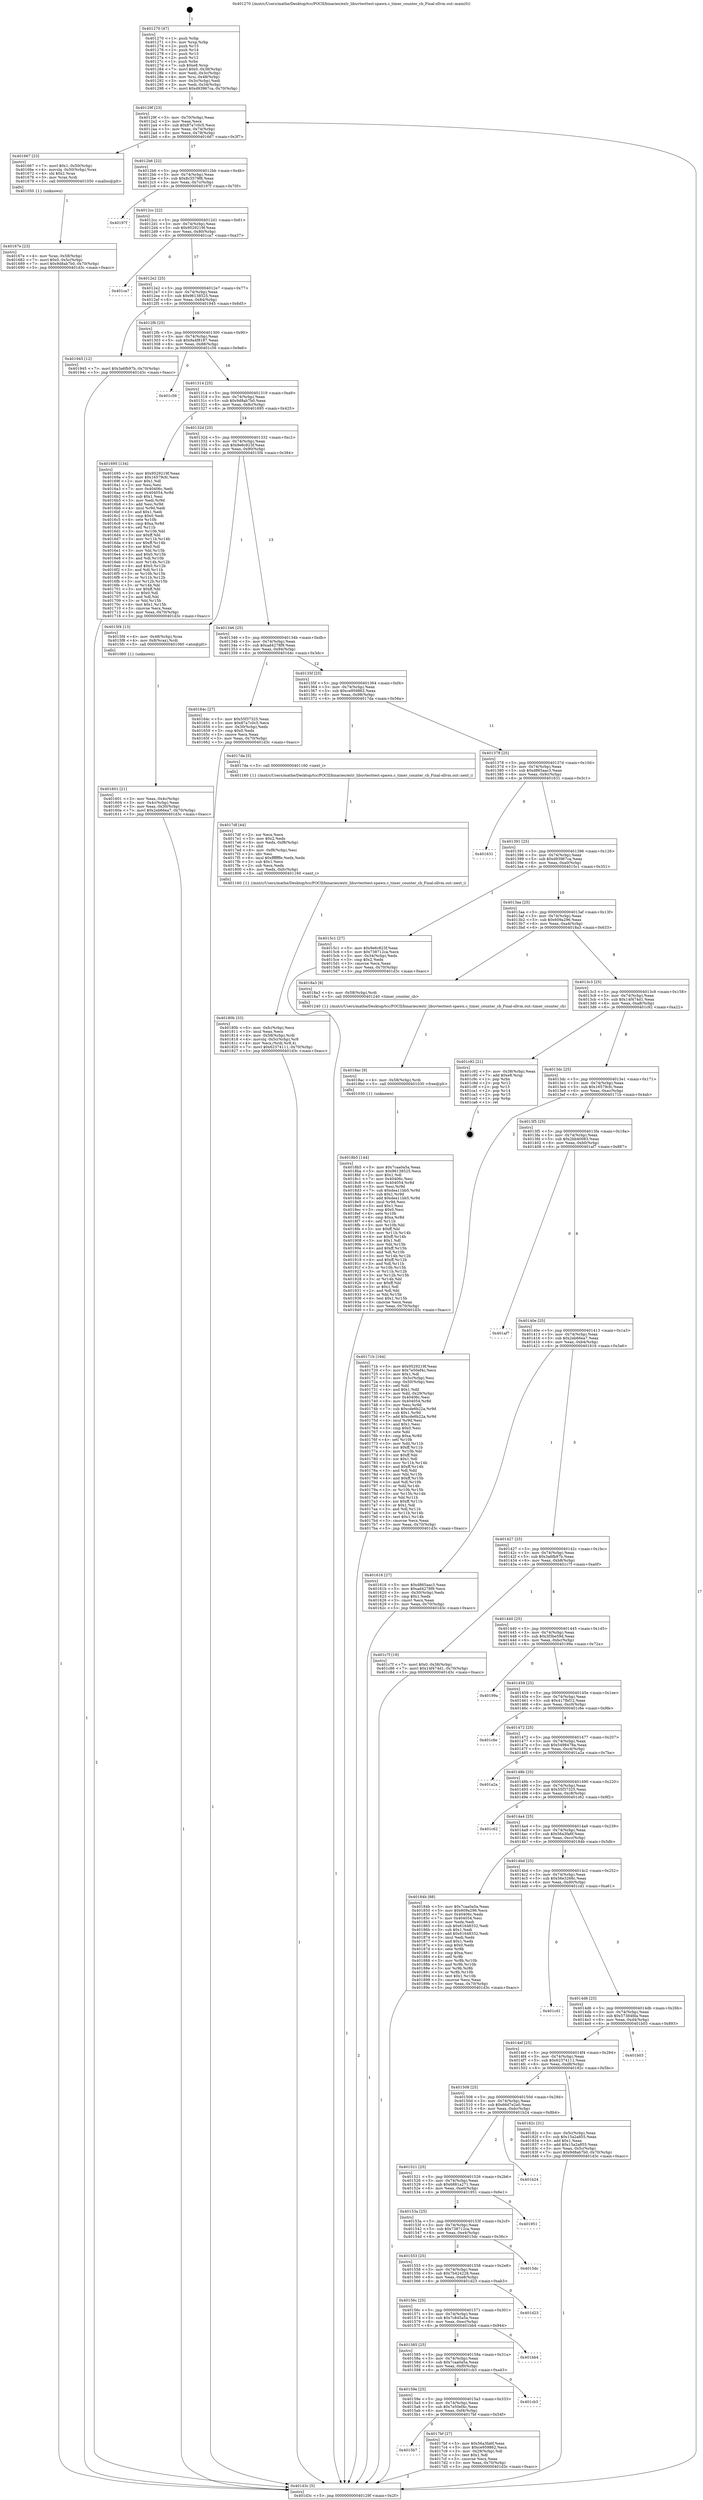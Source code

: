 digraph "0x401270" {
  label = "0x401270 (/mnt/c/Users/mathe/Desktop/tcc/POCII/binaries/extr_libuvtesttest-spawn.c_timer_counter_cb_Final-ollvm.out::main(0))"
  labelloc = "t"
  node[shape=record]

  Entry [label="",width=0.3,height=0.3,shape=circle,fillcolor=black,style=filled]
  "0x40129f" [label="{
     0x40129f [23]\l
     | [instrs]\l
     &nbsp;&nbsp;0x40129f \<+3\>: mov -0x70(%rbp),%eax\l
     &nbsp;&nbsp;0x4012a2 \<+2\>: mov %eax,%ecx\l
     &nbsp;&nbsp;0x4012a4 \<+6\>: sub $0x87a7c0c5,%ecx\l
     &nbsp;&nbsp;0x4012aa \<+3\>: mov %eax,-0x74(%rbp)\l
     &nbsp;&nbsp;0x4012ad \<+3\>: mov %ecx,-0x78(%rbp)\l
     &nbsp;&nbsp;0x4012b0 \<+6\>: je 0000000000401667 \<main+0x3f7\>\l
  }"]
  "0x401667" [label="{
     0x401667 [23]\l
     | [instrs]\l
     &nbsp;&nbsp;0x401667 \<+7\>: movl $0x1,-0x50(%rbp)\l
     &nbsp;&nbsp;0x40166e \<+4\>: movslq -0x50(%rbp),%rax\l
     &nbsp;&nbsp;0x401672 \<+4\>: shl $0x2,%rax\l
     &nbsp;&nbsp;0x401676 \<+3\>: mov %rax,%rdi\l
     &nbsp;&nbsp;0x401679 \<+5\>: call 0000000000401050 \<malloc@plt\>\l
     | [calls]\l
     &nbsp;&nbsp;0x401050 \{1\} (unknown)\l
  }"]
  "0x4012b6" [label="{
     0x4012b6 [22]\l
     | [instrs]\l
     &nbsp;&nbsp;0x4012b6 \<+5\>: jmp 00000000004012bb \<main+0x4b\>\l
     &nbsp;&nbsp;0x4012bb \<+3\>: mov -0x74(%rbp),%eax\l
     &nbsp;&nbsp;0x4012be \<+5\>: sub $0x8c3579f8,%eax\l
     &nbsp;&nbsp;0x4012c3 \<+3\>: mov %eax,-0x7c(%rbp)\l
     &nbsp;&nbsp;0x4012c6 \<+6\>: je 000000000040197f \<main+0x70f\>\l
  }"]
  Exit [label="",width=0.3,height=0.3,shape=circle,fillcolor=black,style=filled,peripheries=2]
  "0x40197f" [label="{
     0x40197f\l
  }", style=dashed]
  "0x4012cc" [label="{
     0x4012cc [22]\l
     | [instrs]\l
     &nbsp;&nbsp;0x4012cc \<+5\>: jmp 00000000004012d1 \<main+0x61\>\l
     &nbsp;&nbsp;0x4012d1 \<+3\>: mov -0x74(%rbp),%eax\l
     &nbsp;&nbsp;0x4012d4 \<+5\>: sub $0x9529219f,%eax\l
     &nbsp;&nbsp;0x4012d9 \<+3\>: mov %eax,-0x80(%rbp)\l
     &nbsp;&nbsp;0x4012dc \<+6\>: je 0000000000401ca7 \<main+0xa37\>\l
  }"]
  "0x4018b5" [label="{
     0x4018b5 [144]\l
     | [instrs]\l
     &nbsp;&nbsp;0x4018b5 \<+5\>: mov $0x7caa0a5a,%eax\l
     &nbsp;&nbsp;0x4018ba \<+5\>: mov $0x96138525,%ecx\l
     &nbsp;&nbsp;0x4018bf \<+2\>: mov $0x1,%dl\l
     &nbsp;&nbsp;0x4018c1 \<+7\>: mov 0x40406c,%esi\l
     &nbsp;&nbsp;0x4018c8 \<+8\>: mov 0x404054,%r8d\l
     &nbsp;&nbsp;0x4018d0 \<+3\>: mov %esi,%r9d\l
     &nbsp;&nbsp;0x4018d3 \<+7\>: sub $0xdea11bb5,%r9d\l
     &nbsp;&nbsp;0x4018da \<+4\>: sub $0x1,%r9d\l
     &nbsp;&nbsp;0x4018de \<+7\>: add $0xdea11bb5,%r9d\l
     &nbsp;&nbsp;0x4018e5 \<+4\>: imul %r9d,%esi\l
     &nbsp;&nbsp;0x4018e9 \<+3\>: and $0x1,%esi\l
     &nbsp;&nbsp;0x4018ec \<+3\>: cmp $0x0,%esi\l
     &nbsp;&nbsp;0x4018ef \<+4\>: sete %r10b\l
     &nbsp;&nbsp;0x4018f3 \<+4\>: cmp $0xa,%r8d\l
     &nbsp;&nbsp;0x4018f7 \<+4\>: setl %r11b\l
     &nbsp;&nbsp;0x4018fb \<+3\>: mov %r10b,%bl\l
     &nbsp;&nbsp;0x4018fe \<+3\>: xor $0xff,%bl\l
     &nbsp;&nbsp;0x401901 \<+3\>: mov %r11b,%r14b\l
     &nbsp;&nbsp;0x401904 \<+4\>: xor $0xff,%r14b\l
     &nbsp;&nbsp;0x401908 \<+3\>: xor $0x1,%dl\l
     &nbsp;&nbsp;0x40190b \<+3\>: mov %bl,%r15b\l
     &nbsp;&nbsp;0x40190e \<+4\>: and $0xff,%r15b\l
     &nbsp;&nbsp;0x401912 \<+3\>: and %dl,%r10b\l
     &nbsp;&nbsp;0x401915 \<+3\>: mov %r14b,%r12b\l
     &nbsp;&nbsp;0x401918 \<+4\>: and $0xff,%r12b\l
     &nbsp;&nbsp;0x40191c \<+3\>: and %dl,%r11b\l
     &nbsp;&nbsp;0x40191f \<+3\>: or %r10b,%r15b\l
     &nbsp;&nbsp;0x401922 \<+3\>: or %r11b,%r12b\l
     &nbsp;&nbsp;0x401925 \<+3\>: xor %r12b,%r15b\l
     &nbsp;&nbsp;0x401928 \<+3\>: or %r14b,%bl\l
     &nbsp;&nbsp;0x40192b \<+3\>: xor $0xff,%bl\l
     &nbsp;&nbsp;0x40192e \<+3\>: or $0x1,%dl\l
     &nbsp;&nbsp;0x401931 \<+2\>: and %dl,%bl\l
     &nbsp;&nbsp;0x401933 \<+3\>: or %bl,%r15b\l
     &nbsp;&nbsp;0x401936 \<+4\>: test $0x1,%r15b\l
     &nbsp;&nbsp;0x40193a \<+3\>: cmovne %ecx,%eax\l
     &nbsp;&nbsp;0x40193d \<+3\>: mov %eax,-0x70(%rbp)\l
     &nbsp;&nbsp;0x401940 \<+5\>: jmp 0000000000401d3c \<main+0xacc\>\l
  }"]
  "0x401ca7" [label="{
     0x401ca7\l
  }", style=dashed]
  "0x4012e2" [label="{
     0x4012e2 [25]\l
     | [instrs]\l
     &nbsp;&nbsp;0x4012e2 \<+5\>: jmp 00000000004012e7 \<main+0x77\>\l
     &nbsp;&nbsp;0x4012e7 \<+3\>: mov -0x74(%rbp),%eax\l
     &nbsp;&nbsp;0x4012ea \<+5\>: sub $0x96138525,%eax\l
     &nbsp;&nbsp;0x4012ef \<+6\>: mov %eax,-0x84(%rbp)\l
     &nbsp;&nbsp;0x4012f5 \<+6\>: je 0000000000401945 \<main+0x6d5\>\l
  }"]
  "0x4018ac" [label="{
     0x4018ac [9]\l
     | [instrs]\l
     &nbsp;&nbsp;0x4018ac \<+4\>: mov -0x58(%rbp),%rdi\l
     &nbsp;&nbsp;0x4018b0 \<+5\>: call 0000000000401030 \<free@plt\>\l
     | [calls]\l
     &nbsp;&nbsp;0x401030 \{1\} (unknown)\l
  }"]
  "0x401945" [label="{
     0x401945 [12]\l
     | [instrs]\l
     &nbsp;&nbsp;0x401945 \<+7\>: movl $0x3a6fb97b,-0x70(%rbp)\l
     &nbsp;&nbsp;0x40194c \<+5\>: jmp 0000000000401d3c \<main+0xacc\>\l
  }"]
  "0x4012fb" [label="{
     0x4012fb [25]\l
     | [instrs]\l
     &nbsp;&nbsp;0x4012fb \<+5\>: jmp 0000000000401300 \<main+0x90\>\l
     &nbsp;&nbsp;0x401300 \<+3\>: mov -0x74(%rbp),%eax\l
     &nbsp;&nbsp;0x401303 \<+5\>: sub $0x9a4f8187,%eax\l
     &nbsp;&nbsp;0x401308 \<+6\>: mov %eax,-0x88(%rbp)\l
     &nbsp;&nbsp;0x40130e \<+6\>: je 0000000000401c56 \<main+0x9e6\>\l
  }"]
  "0x40180b" [label="{
     0x40180b [33]\l
     | [instrs]\l
     &nbsp;&nbsp;0x40180b \<+6\>: mov -0xfc(%rbp),%ecx\l
     &nbsp;&nbsp;0x401811 \<+3\>: imul %eax,%ecx\l
     &nbsp;&nbsp;0x401814 \<+4\>: mov -0x58(%rbp),%rdi\l
     &nbsp;&nbsp;0x401818 \<+4\>: movslq -0x5c(%rbp),%r8\l
     &nbsp;&nbsp;0x40181c \<+4\>: mov %ecx,(%rdi,%r8,4)\l
     &nbsp;&nbsp;0x401820 \<+7\>: movl $0x62374111,-0x70(%rbp)\l
     &nbsp;&nbsp;0x401827 \<+5\>: jmp 0000000000401d3c \<main+0xacc\>\l
  }"]
  "0x401c56" [label="{
     0x401c56\l
  }", style=dashed]
  "0x401314" [label="{
     0x401314 [25]\l
     | [instrs]\l
     &nbsp;&nbsp;0x401314 \<+5\>: jmp 0000000000401319 \<main+0xa9\>\l
     &nbsp;&nbsp;0x401319 \<+3\>: mov -0x74(%rbp),%eax\l
     &nbsp;&nbsp;0x40131c \<+5\>: sub $0x9d8ab7b0,%eax\l
     &nbsp;&nbsp;0x401321 \<+6\>: mov %eax,-0x8c(%rbp)\l
     &nbsp;&nbsp;0x401327 \<+6\>: je 0000000000401695 \<main+0x425\>\l
  }"]
  "0x4017df" [label="{
     0x4017df [44]\l
     | [instrs]\l
     &nbsp;&nbsp;0x4017df \<+2\>: xor %ecx,%ecx\l
     &nbsp;&nbsp;0x4017e1 \<+5\>: mov $0x2,%edx\l
     &nbsp;&nbsp;0x4017e6 \<+6\>: mov %edx,-0xf8(%rbp)\l
     &nbsp;&nbsp;0x4017ec \<+1\>: cltd\l
     &nbsp;&nbsp;0x4017ed \<+6\>: mov -0xf8(%rbp),%esi\l
     &nbsp;&nbsp;0x4017f3 \<+2\>: idiv %esi\l
     &nbsp;&nbsp;0x4017f5 \<+6\>: imul $0xfffffffe,%edx,%edx\l
     &nbsp;&nbsp;0x4017fb \<+3\>: sub $0x1,%ecx\l
     &nbsp;&nbsp;0x4017fe \<+2\>: sub %ecx,%edx\l
     &nbsp;&nbsp;0x401800 \<+6\>: mov %edx,-0xfc(%rbp)\l
     &nbsp;&nbsp;0x401806 \<+5\>: call 0000000000401160 \<next_i\>\l
     | [calls]\l
     &nbsp;&nbsp;0x401160 \{1\} (/mnt/c/Users/mathe/Desktop/tcc/POCII/binaries/extr_libuvtesttest-spawn.c_timer_counter_cb_Final-ollvm.out::next_i)\l
  }"]
  "0x401695" [label="{
     0x401695 [134]\l
     | [instrs]\l
     &nbsp;&nbsp;0x401695 \<+5\>: mov $0x9529219f,%eax\l
     &nbsp;&nbsp;0x40169a \<+5\>: mov $0x16579cfc,%ecx\l
     &nbsp;&nbsp;0x40169f \<+2\>: mov $0x1,%dl\l
     &nbsp;&nbsp;0x4016a1 \<+2\>: xor %esi,%esi\l
     &nbsp;&nbsp;0x4016a3 \<+7\>: mov 0x40406c,%edi\l
     &nbsp;&nbsp;0x4016aa \<+8\>: mov 0x404054,%r8d\l
     &nbsp;&nbsp;0x4016b2 \<+3\>: sub $0x1,%esi\l
     &nbsp;&nbsp;0x4016b5 \<+3\>: mov %edi,%r9d\l
     &nbsp;&nbsp;0x4016b8 \<+3\>: add %esi,%r9d\l
     &nbsp;&nbsp;0x4016bb \<+4\>: imul %r9d,%edi\l
     &nbsp;&nbsp;0x4016bf \<+3\>: and $0x1,%edi\l
     &nbsp;&nbsp;0x4016c2 \<+3\>: cmp $0x0,%edi\l
     &nbsp;&nbsp;0x4016c5 \<+4\>: sete %r10b\l
     &nbsp;&nbsp;0x4016c9 \<+4\>: cmp $0xa,%r8d\l
     &nbsp;&nbsp;0x4016cd \<+4\>: setl %r11b\l
     &nbsp;&nbsp;0x4016d1 \<+3\>: mov %r10b,%bl\l
     &nbsp;&nbsp;0x4016d4 \<+3\>: xor $0xff,%bl\l
     &nbsp;&nbsp;0x4016d7 \<+3\>: mov %r11b,%r14b\l
     &nbsp;&nbsp;0x4016da \<+4\>: xor $0xff,%r14b\l
     &nbsp;&nbsp;0x4016de \<+3\>: xor $0x0,%dl\l
     &nbsp;&nbsp;0x4016e1 \<+3\>: mov %bl,%r15b\l
     &nbsp;&nbsp;0x4016e4 \<+4\>: and $0x0,%r15b\l
     &nbsp;&nbsp;0x4016e8 \<+3\>: and %dl,%r10b\l
     &nbsp;&nbsp;0x4016eb \<+3\>: mov %r14b,%r12b\l
     &nbsp;&nbsp;0x4016ee \<+4\>: and $0x0,%r12b\l
     &nbsp;&nbsp;0x4016f2 \<+3\>: and %dl,%r11b\l
     &nbsp;&nbsp;0x4016f5 \<+3\>: or %r10b,%r15b\l
     &nbsp;&nbsp;0x4016f8 \<+3\>: or %r11b,%r12b\l
     &nbsp;&nbsp;0x4016fb \<+3\>: xor %r12b,%r15b\l
     &nbsp;&nbsp;0x4016fe \<+3\>: or %r14b,%bl\l
     &nbsp;&nbsp;0x401701 \<+3\>: xor $0xff,%bl\l
     &nbsp;&nbsp;0x401704 \<+3\>: or $0x0,%dl\l
     &nbsp;&nbsp;0x401707 \<+2\>: and %dl,%bl\l
     &nbsp;&nbsp;0x401709 \<+3\>: or %bl,%r15b\l
     &nbsp;&nbsp;0x40170c \<+4\>: test $0x1,%r15b\l
     &nbsp;&nbsp;0x401710 \<+3\>: cmovne %ecx,%eax\l
     &nbsp;&nbsp;0x401713 \<+3\>: mov %eax,-0x70(%rbp)\l
     &nbsp;&nbsp;0x401716 \<+5\>: jmp 0000000000401d3c \<main+0xacc\>\l
  }"]
  "0x40132d" [label="{
     0x40132d [25]\l
     | [instrs]\l
     &nbsp;&nbsp;0x40132d \<+5\>: jmp 0000000000401332 \<main+0xc2\>\l
     &nbsp;&nbsp;0x401332 \<+3\>: mov -0x74(%rbp),%eax\l
     &nbsp;&nbsp;0x401335 \<+5\>: sub $0x9e6c823f,%eax\l
     &nbsp;&nbsp;0x40133a \<+6\>: mov %eax,-0x90(%rbp)\l
     &nbsp;&nbsp;0x401340 \<+6\>: je 00000000004015f4 \<main+0x384\>\l
  }"]
  "0x4015b7" [label="{
     0x4015b7\l
  }", style=dashed]
  "0x4015f4" [label="{
     0x4015f4 [13]\l
     | [instrs]\l
     &nbsp;&nbsp;0x4015f4 \<+4\>: mov -0x48(%rbp),%rax\l
     &nbsp;&nbsp;0x4015f8 \<+4\>: mov 0x8(%rax),%rdi\l
     &nbsp;&nbsp;0x4015fc \<+5\>: call 0000000000401060 \<atoi@plt\>\l
     | [calls]\l
     &nbsp;&nbsp;0x401060 \{1\} (unknown)\l
  }"]
  "0x401346" [label="{
     0x401346 [25]\l
     | [instrs]\l
     &nbsp;&nbsp;0x401346 \<+5\>: jmp 000000000040134b \<main+0xdb\>\l
     &nbsp;&nbsp;0x40134b \<+3\>: mov -0x74(%rbp),%eax\l
     &nbsp;&nbsp;0x40134e \<+5\>: sub $0xad4278f9,%eax\l
     &nbsp;&nbsp;0x401353 \<+6\>: mov %eax,-0x94(%rbp)\l
     &nbsp;&nbsp;0x401359 \<+6\>: je 000000000040164c \<main+0x3dc\>\l
  }"]
  "0x4017bf" [label="{
     0x4017bf [27]\l
     | [instrs]\l
     &nbsp;&nbsp;0x4017bf \<+5\>: mov $0x56a3fa6f,%eax\l
     &nbsp;&nbsp;0x4017c4 \<+5\>: mov $0xce959862,%ecx\l
     &nbsp;&nbsp;0x4017c9 \<+3\>: mov -0x29(%rbp),%dl\l
     &nbsp;&nbsp;0x4017cc \<+3\>: test $0x1,%dl\l
     &nbsp;&nbsp;0x4017cf \<+3\>: cmovne %ecx,%eax\l
     &nbsp;&nbsp;0x4017d2 \<+3\>: mov %eax,-0x70(%rbp)\l
     &nbsp;&nbsp;0x4017d5 \<+5\>: jmp 0000000000401d3c \<main+0xacc\>\l
  }"]
  "0x40164c" [label="{
     0x40164c [27]\l
     | [instrs]\l
     &nbsp;&nbsp;0x40164c \<+5\>: mov $0x55f37325,%eax\l
     &nbsp;&nbsp;0x401651 \<+5\>: mov $0x87a7c0c5,%ecx\l
     &nbsp;&nbsp;0x401656 \<+3\>: mov -0x30(%rbp),%edx\l
     &nbsp;&nbsp;0x401659 \<+3\>: cmp $0x0,%edx\l
     &nbsp;&nbsp;0x40165c \<+3\>: cmove %ecx,%eax\l
     &nbsp;&nbsp;0x40165f \<+3\>: mov %eax,-0x70(%rbp)\l
     &nbsp;&nbsp;0x401662 \<+5\>: jmp 0000000000401d3c \<main+0xacc\>\l
  }"]
  "0x40135f" [label="{
     0x40135f [25]\l
     | [instrs]\l
     &nbsp;&nbsp;0x40135f \<+5\>: jmp 0000000000401364 \<main+0xf4\>\l
     &nbsp;&nbsp;0x401364 \<+3\>: mov -0x74(%rbp),%eax\l
     &nbsp;&nbsp;0x401367 \<+5\>: sub $0xce959862,%eax\l
     &nbsp;&nbsp;0x40136c \<+6\>: mov %eax,-0x98(%rbp)\l
     &nbsp;&nbsp;0x401372 \<+6\>: je 00000000004017da \<main+0x56a\>\l
  }"]
  "0x40159e" [label="{
     0x40159e [25]\l
     | [instrs]\l
     &nbsp;&nbsp;0x40159e \<+5\>: jmp 00000000004015a3 \<main+0x333\>\l
     &nbsp;&nbsp;0x4015a3 \<+3\>: mov -0x74(%rbp),%eax\l
     &nbsp;&nbsp;0x4015a6 \<+5\>: sub $0x7e50ef4c,%eax\l
     &nbsp;&nbsp;0x4015ab \<+6\>: mov %eax,-0xf4(%rbp)\l
     &nbsp;&nbsp;0x4015b1 \<+6\>: je 00000000004017bf \<main+0x54f\>\l
  }"]
  "0x4017da" [label="{
     0x4017da [5]\l
     | [instrs]\l
     &nbsp;&nbsp;0x4017da \<+5\>: call 0000000000401160 \<next_i\>\l
     | [calls]\l
     &nbsp;&nbsp;0x401160 \{1\} (/mnt/c/Users/mathe/Desktop/tcc/POCII/binaries/extr_libuvtesttest-spawn.c_timer_counter_cb_Final-ollvm.out::next_i)\l
  }"]
  "0x401378" [label="{
     0x401378 [25]\l
     | [instrs]\l
     &nbsp;&nbsp;0x401378 \<+5\>: jmp 000000000040137d \<main+0x10d\>\l
     &nbsp;&nbsp;0x40137d \<+3\>: mov -0x74(%rbp),%eax\l
     &nbsp;&nbsp;0x401380 \<+5\>: sub $0xd865aac3,%eax\l
     &nbsp;&nbsp;0x401385 \<+6\>: mov %eax,-0x9c(%rbp)\l
     &nbsp;&nbsp;0x40138b \<+6\>: je 0000000000401631 \<main+0x3c1\>\l
  }"]
  "0x401cb3" [label="{
     0x401cb3\l
  }", style=dashed]
  "0x401631" [label="{
     0x401631\l
  }", style=dashed]
  "0x401391" [label="{
     0x401391 [25]\l
     | [instrs]\l
     &nbsp;&nbsp;0x401391 \<+5\>: jmp 0000000000401396 \<main+0x126\>\l
     &nbsp;&nbsp;0x401396 \<+3\>: mov -0x74(%rbp),%eax\l
     &nbsp;&nbsp;0x401399 \<+5\>: sub $0xd93967ca,%eax\l
     &nbsp;&nbsp;0x40139e \<+6\>: mov %eax,-0xa0(%rbp)\l
     &nbsp;&nbsp;0x4013a4 \<+6\>: je 00000000004015c1 \<main+0x351\>\l
  }"]
  "0x401585" [label="{
     0x401585 [25]\l
     | [instrs]\l
     &nbsp;&nbsp;0x401585 \<+5\>: jmp 000000000040158a \<main+0x31a\>\l
     &nbsp;&nbsp;0x40158a \<+3\>: mov -0x74(%rbp),%eax\l
     &nbsp;&nbsp;0x40158d \<+5\>: sub $0x7caa0a5a,%eax\l
     &nbsp;&nbsp;0x401592 \<+6\>: mov %eax,-0xf0(%rbp)\l
     &nbsp;&nbsp;0x401598 \<+6\>: je 0000000000401cb3 \<main+0xa43\>\l
  }"]
  "0x4015c1" [label="{
     0x4015c1 [27]\l
     | [instrs]\l
     &nbsp;&nbsp;0x4015c1 \<+5\>: mov $0x9e6c823f,%eax\l
     &nbsp;&nbsp;0x4015c6 \<+5\>: mov $0x738712ca,%ecx\l
     &nbsp;&nbsp;0x4015cb \<+3\>: mov -0x34(%rbp),%edx\l
     &nbsp;&nbsp;0x4015ce \<+3\>: cmp $0x2,%edx\l
     &nbsp;&nbsp;0x4015d1 \<+3\>: cmovne %ecx,%eax\l
     &nbsp;&nbsp;0x4015d4 \<+3\>: mov %eax,-0x70(%rbp)\l
     &nbsp;&nbsp;0x4015d7 \<+5\>: jmp 0000000000401d3c \<main+0xacc\>\l
  }"]
  "0x4013aa" [label="{
     0x4013aa [25]\l
     | [instrs]\l
     &nbsp;&nbsp;0x4013aa \<+5\>: jmp 00000000004013af \<main+0x13f\>\l
     &nbsp;&nbsp;0x4013af \<+3\>: mov -0x74(%rbp),%eax\l
     &nbsp;&nbsp;0x4013b2 \<+5\>: sub $0x609a296,%eax\l
     &nbsp;&nbsp;0x4013b7 \<+6\>: mov %eax,-0xa4(%rbp)\l
     &nbsp;&nbsp;0x4013bd \<+6\>: je 00000000004018a3 \<main+0x633\>\l
  }"]
  "0x401d3c" [label="{
     0x401d3c [5]\l
     | [instrs]\l
     &nbsp;&nbsp;0x401d3c \<+5\>: jmp 000000000040129f \<main+0x2f\>\l
  }"]
  "0x401270" [label="{
     0x401270 [47]\l
     | [instrs]\l
     &nbsp;&nbsp;0x401270 \<+1\>: push %rbp\l
     &nbsp;&nbsp;0x401271 \<+3\>: mov %rsp,%rbp\l
     &nbsp;&nbsp;0x401274 \<+2\>: push %r15\l
     &nbsp;&nbsp;0x401276 \<+2\>: push %r14\l
     &nbsp;&nbsp;0x401278 \<+2\>: push %r13\l
     &nbsp;&nbsp;0x40127a \<+2\>: push %r12\l
     &nbsp;&nbsp;0x40127c \<+1\>: push %rbx\l
     &nbsp;&nbsp;0x40127d \<+7\>: sub $0xe8,%rsp\l
     &nbsp;&nbsp;0x401284 \<+7\>: movl $0x0,-0x38(%rbp)\l
     &nbsp;&nbsp;0x40128b \<+3\>: mov %edi,-0x3c(%rbp)\l
     &nbsp;&nbsp;0x40128e \<+4\>: mov %rsi,-0x48(%rbp)\l
     &nbsp;&nbsp;0x401292 \<+3\>: mov -0x3c(%rbp),%edi\l
     &nbsp;&nbsp;0x401295 \<+3\>: mov %edi,-0x34(%rbp)\l
     &nbsp;&nbsp;0x401298 \<+7\>: movl $0xd93967ca,-0x70(%rbp)\l
  }"]
  "0x401601" [label="{
     0x401601 [21]\l
     | [instrs]\l
     &nbsp;&nbsp;0x401601 \<+3\>: mov %eax,-0x4c(%rbp)\l
     &nbsp;&nbsp;0x401604 \<+3\>: mov -0x4c(%rbp),%eax\l
     &nbsp;&nbsp;0x401607 \<+3\>: mov %eax,-0x30(%rbp)\l
     &nbsp;&nbsp;0x40160a \<+7\>: movl $0x2eb66ea7,-0x70(%rbp)\l
     &nbsp;&nbsp;0x401611 \<+5\>: jmp 0000000000401d3c \<main+0xacc\>\l
  }"]
  "0x401bb4" [label="{
     0x401bb4\l
  }", style=dashed]
  "0x4018a3" [label="{
     0x4018a3 [9]\l
     | [instrs]\l
     &nbsp;&nbsp;0x4018a3 \<+4\>: mov -0x58(%rbp),%rdi\l
     &nbsp;&nbsp;0x4018a7 \<+5\>: call 0000000000401240 \<timer_counter_cb\>\l
     | [calls]\l
     &nbsp;&nbsp;0x401240 \{1\} (/mnt/c/Users/mathe/Desktop/tcc/POCII/binaries/extr_libuvtesttest-spawn.c_timer_counter_cb_Final-ollvm.out::timer_counter_cb)\l
  }"]
  "0x4013c3" [label="{
     0x4013c3 [25]\l
     | [instrs]\l
     &nbsp;&nbsp;0x4013c3 \<+5\>: jmp 00000000004013c8 \<main+0x158\>\l
     &nbsp;&nbsp;0x4013c8 \<+3\>: mov -0x74(%rbp),%eax\l
     &nbsp;&nbsp;0x4013cb \<+5\>: sub $0x14f474d1,%eax\l
     &nbsp;&nbsp;0x4013d0 \<+6\>: mov %eax,-0xa8(%rbp)\l
     &nbsp;&nbsp;0x4013d6 \<+6\>: je 0000000000401c92 \<main+0xa22\>\l
  }"]
  "0x40156c" [label="{
     0x40156c [25]\l
     | [instrs]\l
     &nbsp;&nbsp;0x40156c \<+5\>: jmp 0000000000401571 \<main+0x301\>\l
     &nbsp;&nbsp;0x401571 \<+3\>: mov -0x74(%rbp),%eax\l
     &nbsp;&nbsp;0x401574 \<+5\>: sub $0x7c845a5a,%eax\l
     &nbsp;&nbsp;0x401579 \<+6\>: mov %eax,-0xec(%rbp)\l
     &nbsp;&nbsp;0x40157f \<+6\>: je 0000000000401bb4 \<main+0x944\>\l
  }"]
  "0x401c92" [label="{
     0x401c92 [21]\l
     | [instrs]\l
     &nbsp;&nbsp;0x401c92 \<+3\>: mov -0x38(%rbp),%eax\l
     &nbsp;&nbsp;0x401c95 \<+7\>: add $0xe8,%rsp\l
     &nbsp;&nbsp;0x401c9c \<+1\>: pop %rbx\l
     &nbsp;&nbsp;0x401c9d \<+2\>: pop %r12\l
     &nbsp;&nbsp;0x401c9f \<+2\>: pop %r13\l
     &nbsp;&nbsp;0x401ca1 \<+2\>: pop %r14\l
     &nbsp;&nbsp;0x401ca3 \<+2\>: pop %r15\l
     &nbsp;&nbsp;0x401ca5 \<+1\>: pop %rbp\l
     &nbsp;&nbsp;0x401ca6 \<+1\>: ret\l
  }"]
  "0x4013dc" [label="{
     0x4013dc [25]\l
     | [instrs]\l
     &nbsp;&nbsp;0x4013dc \<+5\>: jmp 00000000004013e1 \<main+0x171\>\l
     &nbsp;&nbsp;0x4013e1 \<+3\>: mov -0x74(%rbp),%eax\l
     &nbsp;&nbsp;0x4013e4 \<+5\>: sub $0x16579cfc,%eax\l
     &nbsp;&nbsp;0x4013e9 \<+6\>: mov %eax,-0xac(%rbp)\l
     &nbsp;&nbsp;0x4013ef \<+6\>: je 000000000040171b \<main+0x4ab\>\l
  }"]
  "0x401d23" [label="{
     0x401d23\l
  }", style=dashed]
  "0x40171b" [label="{
     0x40171b [164]\l
     | [instrs]\l
     &nbsp;&nbsp;0x40171b \<+5\>: mov $0x9529219f,%eax\l
     &nbsp;&nbsp;0x401720 \<+5\>: mov $0x7e50ef4c,%ecx\l
     &nbsp;&nbsp;0x401725 \<+2\>: mov $0x1,%dl\l
     &nbsp;&nbsp;0x401727 \<+3\>: mov -0x5c(%rbp),%esi\l
     &nbsp;&nbsp;0x40172a \<+3\>: cmp -0x50(%rbp),%esi\l
     &nbsp;&nbsp;0x40172d \<+4\>: setl %dil\l
     &nbsp;&nbsp;0x401731 \<+4\>: and $0x1,%dil\l
     &nbsp;&nbsp;0x401735 \<+4\>: mov %dil,-0x29(%rbp)\l
     &nbsp;&nbsp;0x401739 \<+7\>: mov 0x40406c,%esi\l
     &nbsp;&nbsp;0x401740 \<+8\>: mov 0x404054,%r8d\l
     &nbsp;&nbsp;0x401748 \<+3\>: mov %esi,%r9d\l
     &nbsp;&nbsp;0x40174b \<+7\>: sub $0xcde6b22a,%r9d\l
     &nbsp;&nbsp;0x401752 \<+4\>: sub $0x1,%r9d\l
     &nbsp;&nbsp;0x401756 \<+7\>: add $0xcde6b22a,%r9d\l
     &nbsp;&nbsp;0x40175d \<+4\>: imul %r9d,%esi\l
     &nbsp;&nbsp;0x401761 \<+3\>: and $0x1,%esi\l
     &nbsp;&nbsp;0x401764 \<+3\>: cmp $0x0,%esi\l
     &nbsp;&nbsp;0x401767 \<+4\>: sete %dil\l
     &nbsp;&nbsp;0x40176b \<+4\>: cmp $0xa,%r8d\l
     &nbsp;&nbsp;0x40176f \<+4\>: setl %r10b\l
     &nbsp;&nbsp;0x401773 \<+3\>: mov %dil,%r11b\l
     &nbsp;&nbsp;0x401776 \<+4\>: xor $0xff,%r11b\l
     &nbsp;&nbsp;0x40177a \<+3\>: mov %r10b,%bl\l
     &nbsp;&nbsp;0x40177d \<+3\>: xor $0xff,%bl\l
     &nbsp;&nbsp;0x401780 \<+3\>: xor $0x1,%dl\l
     &nbsp;&nbsp;0x401783 \<+3\>: mov %r11b,%r14b\l
     &nbsp;&nbsp;0x401786 \<+4\>: and $0xff,%r14b\l
     &nbsp;&nbsp;0x40178a \<+3\>: and %dl,%dil\l
     &nbsp;&nbsp;0x40178d \<+3\>: mov %bl,%r15b\l
     &nbsp;&nbsp;0x401790 \<+4\>: and $0xff,%r15b\l
     &nbsp;&nbsp;0x401794 \<+3\>: and %dl,%r10b\l
     &nbsp;&nbsp;0x401797 \<+3\>: or %dil,%r14b\l
     &nbsp;&nbsp;0x40179a \<+3\>: or %r10b,%r15b\l
     &nbsp;&nbsp;0x40179d \<+3\>: xor %r15b,%r14b\l
     &nbsp;&nbsp;0x4017a0 \<+3\>: or %bl,%r11b\l
     &nbsp;&nbsp;0x4017a3 \<+4\>: xor $0xff,%r11b\l
     &nbsp;&nbsp;0x4017a7 \<+3\>: or $0x1,%dl\l
     &nbsp;&nbsp;0x4017aa \<+3\>: and %dl,%r11b\l
     &nbsp;&nbsp;0x4017ad \<+3\>: or %r11b,%r14b\l
     &nbsp;&nbsp;0x4017b0 \<+4\>: test $0x1,%r14b\l
     &nbsp;&nbsp;0x4017b4 \<+3\>: cmovne %ecx,%eax\l
     &nbsp;&nbsp;0x4017b7 \<+3\>: mov %eax,-0x70(%rbp)\l
     &nbsp;&nbsp;0x4017ba \<+5\>: jmp 0000000000401d3c \<main+0xacc\>\l
  }"]
  "0x4013f5" [label="{
     0x4013f5 [25]\l
     | [instrs]\l
     &nbsp;&nbsp;0x4013f5 \<+5\>: jmp 00000000004013fa \<main+0x18a\>\l
     &nbsp;&nbsp;0x4013fa \<+3\>: mov -0x74(%rbp),%eax\l
     &nbsp;&nbsp;0x4013fd \<+5\>: sub $0x2bb40083,%eax\l
     &nbsp;&nbsp;0x401402 \<+6\>: mov %eax,-0xb0(%rbp)\l
     &nbsp;&nbsp;0x401408 \<+6\>: je 0000000000401af7 \<main+0x887\>\l
  }"]
  "0x401553" [label="{
     0x401553 [25]\l
     | [instrs]\l
     &nbsp;&nbsp;0x401553 \<+5\>: jmp 0000000000401558 \<main+0x2e8\>\l
     &nbsp;&nbsp;0x401558 \<+3\>: mov -0x74(%rbp),%eax\l
     &nbsp;&nbsp;0x40155b \<+5\>: sub $0x7b424228,%eax\l
     &nbsp;&nbsp;0x401560 \<+6\>: mov %eax,-0xe8(%rbp)\l
     &nbsp;&nbsp;0x401566 \<+6\>: je 0000000000401d23 \<main+0xab3\>\l
  }"]
  "0x401af7" [label="{
     0x401af7\l
  }", style=dashed]
  "0x40140e" [label="{
     0x40140e [25]\l
     | [instrs]\l
     &nbsp;&nbsp;0x40140e \<+5\>: jmp 0000000000401413 \<main+0x1a3\>\l
     &nbsp;&nbsp;0x401413 \<+3\>: mov -0x74(%rbp),%eax\l
     &nbsp;&nbsp;0x401416 \<+5\>: sub $0x2eb66ea7,%eax\l
     &nbsp;&nbsp;0x40141b \<+6\>: mov %eax,-0xb4(%rbp)\l
     &nbsp;&nbsp;0x401421 \<+6\>: je 0000000000401616 \<main+0x3a6\>\l
  }"]
  "0x4015dc" [label="{
     0x4015dc\l
  }", style=dashed]
  "0x401616" [label="{
     0x401616 [27]\l
     | [instrs]\l
     &nbsp;&nbsp;0x401616 \<+5\>: mov $0xd865aac3,%eax\l
     &nbsp;&nbsp;0x40161b \<+5\>: mov $0xad4278f9,%ecx\l
     &nbsp;&nbsp;0x401620 \<+3\>: mov -0x30(%rbp),%edx\l
     &nbsp;&nbsp;0x401623 \<+3\>: cmp $0x1,%edx\l
     &nbsp;&nbsp;0x401626 \<+3\>: cmovl %ecx,%eax\l
     &nbsp;&nbsp;0x401629 \<+3\>: mov %eax,-0x70(%rbp)\l
     &nbsp;&nbsp;0x40162c \<+5\>: jmp 0000000000401d3c \<main+0xacc\>\l
  }"]
  "0x401427" [label="{
     0x401427 [25]\l
     | [instrs]\l
     &nbsp;&nbsp;0x401427 \<+5\>: jmp 000000000040142c \<main+0x1bc\>\l
     &nbsp;&nbsp;0x40142c \<+3\>: mov -0x74(%rbp),%eax\l
     &nbsp;&nbsp;0x40142f \<+5\>: sub $0x3a6fb97b,%eax\l
     &nbsp;&nbsp;0x401434 \<+6\>: mov %eax,-0xb8(%rbp)\l
     &nbsp;&nbsp;0x40143a \<+6\>: je 0000000000401c7f \<main+0xa0f\>\l
  }"]
  "0x40167e" [label="{
     0x40167e [23]\l
     | [instrs]\l
     &nbsp;&nbsp;0x40167e \<+4\>: mov %rax,-0x58(%rbp)\l
     &nbsp;&nbsp;0x401682 \<+7\>: movl $0x0,-0x5c(%rbp)\l
     &nbsp;&nbsp;0x401689 \<+7\>: movl $0x9d8ab7b0,-0x70(%rbp)\l
     &nbsp;&nbsp;0x401690 \<+5\>: jmp 0000000000401d3c \<main+0xacc\>\l
  }"]
  "0x40153a" [label="{
     0x40153a [25]\l
     | [instrs]\l
     &nbsp;&nbsp;0x40153a \<+5\>: jmp 000000000040153f \<main+0x2cf\>\l
     &nbsp;&nbsp;0x40153f \<+3\>: mov -0x74(%rbp),%eax\l
     &nbsp;&nbsp;0x401542 \<+5\>: sub $0x738712ca,%eax\l
     &nbsp;&nbsp;0x401547 \<+6\>: mov %eax,-0xe4(%rbp)\l
     &nbsp;&nbsp;0x40154d \<+6\>: je 00000000004015dc \<main+0x36c\>\l
  }"]
  "0x401c7f" [label="{
     0x401c7f [19]\l
     | [instrs]\l
     &nbsp;&nbsp;0x401c7f \<+7\>: movl $0x0,-0x38(%rbp)\l
     &nbsp;&nbsp;0x401c86 \<+7\>: movl $0x14f474d1,-0x70(%rbp)\l
     &nbsp;&nbsp;0x401c8d \<+5\>: jmp 0000000000401d3c \<main+0xacc\>\l
  }"]
  "0x401440" [label="{
     0x401440 [25]\l
     | [instrs]\l
     &nbsp;&nbsp;0x401440 \<+5\>: jmp 0000000000401445 \<main+0x1d5\>\l
     &nbsp;&nbsp;0x401445 \<+3\>: mov -0x74(%rbp),%eax\l
     &nbsp;&nbsp;0x401448 \<+5\>: sub $0x3f3be59d,%eax\l
     &nbsp;&nbsp;0x40144d \<+6\>: mov %eax,-0xbc(%rbp)\l
     &nbsp;&nbsp;0x401453 \<+6\>: je 000000000040199a \<main+0x72a\>\l
  }"]
  "0x401951" [label="{
     0x401951\l
  }", style=dashed]
  "0x40199a" [label="{
     0x40199a\l
  }", style=dashed]
  "0x401459" [label="{
     0x401459 [25]\l
     | [instrs]\l
     &nbsp;&nbsp;0x401459 \<+5\>: jmp 000000000040145e \<main+0x1ee\>\l
     &nbsp;&nbsp;0x40145e \<+3\>: mov -0x74(%rbp),%eax\l
     &nbsp;&nbsp;0x401461 \<+5\>: sub $0x417fbf12,%eax\l
     &nbsp;&nbsp;0x401466 \<+6\>: mov %eax,-0xc0(%rbp)\l
     &nbsp;&nbsp;0x40146c \<+6\>: je 0000000000401c6e \<main+0x9fe\>\l
  }"]
  "0x401521" [label="{
     0x401521 [25]\l
     | [instrs]\l
     &nbsp;&nbsp;0x401521 \<+5\>: jmp 0000000000401526 \<main+0x2b6\>\l
     &nbsp;&nbsp;0x401526 \<+3\>: mov -0x74(%rbp),%eax\l
     &nbsp;&nbsp;0x401529 \<+5\>: sub $0x6881a271,%eax\l
     &nbsp;&nbsp;0x40152e \<+6\>: mov %eax,-0xe0(%rbp)\l
     &nbsp;&nbsp;0x401534 \<+6\>: je 0000000000401951 \<main+0x6e1\>\l
  }"]
  "0x401c6e" [label="{
     0x401c6e\l
  }", style=dashed]
  "0x401472" [label="{
     0x401472 [25]\l
     | [instrs]\l
     &nbsp;&nbsp;0x401472 \<+5\>: jmp 0000000000401477 \<main+0x207\>\l
     &nbsp;&nbsp;0x401477 \<+3\>: mov -0x74(%rbp),%eax\l
     &nbsp;&nbsp;0x40147a \<+5\>: sub $0x5498478a,%eax\l
     &nbsp;&nbsp;0x40147f \<+6\>: mov %eax,-0xc4(%rbp)\l
     &nbsp;&nbsp;0x401485 \<+6\>: je 0000000000401a2a \<main+0x7ba\>\l
  }"]
  "0x401b24" [label="{
     0x401b24\l
  }", style=dashed]
  "0x401a2a" [label="{
     0x401a2a\l
  }", style=dashed]
  "0x40148b" [label="{
     0x40148b [25]\l
     | [instrs]\l
     &nbsp;&nbsp;0x40148b \<+5\>: jmp 0000000000401490 \<main+0x220\>\l
     &nbsp;&nbsp;0x401490 \<+3\>: mov -0x74(%rbp),%eax\l
     &nbsp;&nbsp;0x401493 \<+5\>: sub $0x55f37325,%eax\l
     &nbsp;&nbsp;0x401498 \<+6\>: mov %eax,-0xc8(%rbp)\l
     &nbsp;&nbsp;0x40149e \<+6\>: je 0000000000401c62 \<main+0x9f2\>\l
  }"]
  "0x401508" [label="{
     0x401508 [25]\l
     | [instrs]\l
     &nbsp;&nbsp;0x401508 \<+5\>: jmp 000000000040150d \<main+0x29d\>\l
     &nbsp;&nbsp;0x40150d \<+3\>: mov -0x74(%rbp),%eax\l
     &nbsp;&nbsp;0x401510 \<+5\>: sub $0x66d7e2a0,%eax\l
     &nbsp;&nbsp;0x401515 \<+6\>: mov %eax,-0xdc(%rbp)\l
     &nbsp;&nbsp;0x40151b \<+6\>: je 0000000000401b24 \<main+0x8b4\>\l
  }"]
  "0x401c62" [label="{
     0x401c62\l
  }", style=dashed]
  "0x4014a4" [label="{
     0x4014a4 [25]\l
     | [instrs]\l
     &nbsp;&nbsp;0x4014a4 \<+5\>: jmp 00000000004014a9 \<main+0x239\>\l
     &nbsp;&nbsp;0x4014a9 \<+3\>: mov -0x74(%rbp),%eax\l
     &nbsp;&nbsp;0x4014ac \<+5\>: sub $0x56a3fa6f,%eax\l
     &nbsp;&nbsp;0x4014b1 \<+6\>: mov %eax,-0xcc(%rbp)\l
     &nbsp;&nbsp;0x4014b7 \<+6\>: je 000000000040184b \<main+0x5db\>\l
  }"]
  "0x40182c" [label="{
     0x40182c [31]\l
     | [instrs]\l
     &nbsp;&nbsp;0x40182c \<+3\>: mov -0x5c(%rbp),%eax\l
     &nbsp;&nbsp;0x40182f \<+5\>: sub $0x15a2a855,%eax\l
     &nbsp;&nbsp;0x401834 \<+3\>: add $0x1,%eax\l
     &nbsp;&nbsp;0x401837 \<+5\>: add $0x15a2a855,%eax\l
     &nbsp;&nbsp;0x40183c \<+3\>: mov %eax,-0x5c(%rbp)\l
     &nbsp;&nbsp;0x40183f \<+7\>: movl $0x9d8ab7b0,-0x70(%rbp)\l
     &nbsp;&nbsp;0x401846 \<+5\>: jmp 0000000000401d3c \<main+0xacc\>\l
  }"]
  "0x40184b" [label="{
     0x40184b [88]\l
     | [instrs]\l
     &nbsp;&nbsp;0x40184b \<+5\>: mov $0x7caa0a5a,%eax\l
     &nbsp;&nbsp;0x401850 \<+5\>: mov $0x609a296,%ecx\l
     &nbsp;&nbsp;0x401855 \<+7\>: mov 0x40406c,%edx\l
     &nbsp;&nbsp;0x40185c \<+7\>: mov 0x404054,%esi\l
     &nbsp;&nbsp;0x401863 \<+2\>: mov %edx,%edi\l
     &nbsp;&nbsp;0x401865 \<+6\>: sub $0x61648332,%edi\l
     &nbsp;&nbsp;0x40186b \<+3\>: sub $0x1,%edi\l
     &nbsp;&nbsp;0x40186e \<+6\>: add $0x61648332,%edi\l
     &nbsp;&nbsp;0x401874 \<+3\>: imul %edi,%edx\l
     &nbsp;&nbsp;0x401877 \<+3\>: and $0x1,%edx\l
     &nbsp;&nbsp;0x40187a \<+3\>: cmp $0x0,%edx\l
     &nbsp;&nbsp;0x40187d \<+4\>: sete %r8b\l
     &nbsp;&nbsp;0x401881 \<+3\>: cmp $0xa,%esi\l
     &nbsp;&nbsp;0x401884 \<+4\>: setl %r9b\l
     &nbsp;&nbsp;0x401888 \<+3\>: mov %r8b,%r10b\l
     &nbsp;&nbsp;0x40188b \<+3\>: and %r9b,%r10b\l
     &nbsp;&nbsp;0x40188e \<+3\>: xor %r9b,%r8b\l
     &nbsp;&nbsp;0x401891 \<+3\>: or %r8b,%r10b\l
     &nbsp;&nbsp;0x401894 \<+4\>: test $0x1,%r10b\l
     &nbsp;&nbsp;0x401898 \<+3\>: cmovne %ecx,%eax\l
     &nbsp;&nbsp;0x40189b \<+3\>: mov %eax,-0x70(%rbp)\l
     &nbsp;&nbsp;0x40189e \<+5\>: jmp 0000000000401d3c \<main+0xacc\>\l
  }"]
  "0x4014bd" [label="{
     0x4014bd [25]\l
     | [instrs]\l
     &nbsp;&nbsp;0x4014bd \<+5\>: jmp 00000000004014c2 \<main+0x252\>\l
     &nbsp;&nbsp;0x4014c2 \<+3\>: mov -0x74(%rbp),%eax\l
     &nbsp;&nbsp;0x4014c5 \<+5\>: sub $0x56e3268c,%eax\l
     &nbsp;&nbsp;0x4014ca \<+6\>: mov %eax,-0xd0(%rbp)\l
     &nbsp;&nbsp;0x4014d0 \<+6\>: je 0000000000401cd1 \<main+0xa61\>\l
  }"]
  "0x4014ef" [label="{
     0x4014ef [25]\l
     | [instrs]\l
     &nbsp;&nbsp;0x4014ef \<+5\>: jmp 00000000004014f4 \<main+0x284\>\l
     &nbsp;&nbsp;0x4014f4 \<+3\>: mov -0x74(%rbp),%eax\l
     &nbsp;&nbsp;0x4014f7 \<+5\>: sub $0x62374111,%eax\l
     &nbsp;&nbsp;0x4014fc \<+6\>: mov %eax,-0xd8(%rbp)\l
     &nbsp;&nbsp;0x401502 \<+6\>: je 000000000040182c \<main+0x5bc\>\l
  }"]
  "0x401cd1" [label="{
     0x401cd1\l
  }", style=dashed]
  "0x4014d6" [label="{
     0x4014d6 [25]\l
     | [instrs]\l
     &nbsp;&nbsp;0x4014d6 \<+5\>: jmp 00000000004014db \<main+0x26b\>\l
     &nbsp;&nbsp;0x4014db \<+3\>: mov -0x74(%rbp),%eax\l
     &nbsp;&nbsp;0x4014de \<+5\>: sub $0x57384fda,%eax\l
     &nbsp;&nbsp;0x4014e3 \<+6\>: mov %eax,-0xd4(%rbp)\l
     &nbsp;&nbsp;0x4014e9 \<+6\>: je 0000000000401b03 \<main+0x893\>\l
  }"]
  "0x401b03" [label="{
     0x401b03\l
  }", style=dashed]
  Entry -> "0x401270" [label=" 1"]
  "0x40129f" -> "0x401667" [label=" 1"]
  "0x40129f" -> "0x4012b6" [label=" 17"]
  "0x401c92" -> Exit [label=" 1"]
  "0x4012b6" -> "0x40197f" [label=" 0"]
  "0x4012b6" -> "0x4012cc" [label=" 17"]
  "0x401c7f" -> "0x401d3c" [label=" 1"]
  "0x4012cc" -> "0x401ca7" [label=" 0"]
  "0x4012cc" -> "0x4012e2" [label=" 17"]
  "0x401945" -> "0x401d3c" [label=" 1"]
  "0x4012e2" -> "0x401945" [label=" 1"]
  "0x4012e2" -> "0x4012fb" [label=" 16"]
  "0x4018b5" -> "0x401d3c" [label=" 1"]
  "0x4012fb" -> "0x401c56" [label=" 0"]
  "0x4012fb" -> "0x401314" [label=" 16"]
  "0x4018ac" -> "0x4018b5" [label=" 1"]
  "0x401314" -> "0x401695" [label=" 2"]
  "0x401314" -> "0x40132d" [label=" 14"]
  "0x4018a3" -> "0x4018ac" [label=" 1"]
  "0x40132d" -> "0x4015f4" [label=" 1"]
  "0x40132d" -> "0x401346" [label=" 13"]
  "0x40184b" -> "0x401d3c" [label=" 1"]
  "0x401346" -> "0x40164c" [label=" 1"]
  "0x401346" -> "0x40135f" [label=" 12"]
  "0x40182c" -> "0x401d3c" [label=" 1"]
  "0x40135f" -> "0x4017da" [label=" 1"]
  "0x40135f" -> "0x401378" [label=" 11"]
  "0x4017df" -> "0x40180b" [label=" 1"]
  "0x401378" -> "0x401631" [label=" 0"]
  "0x401378" -> "0x401391" [label=" 11"]
  "0x4017da" -> "0x4017df" [label=" 1"]
  "0x401391" -> "0x4015c1" [label=" 1"]
  "0x401391" -> "0x4013aa" [label=" 10"]
  "0x4015c1" -> "0x401d3c" [label=" 1"]
  "0x401270" -> "0x40129f" [label=" 1"]
  "0x401d3c" -> "0x40129f" [label=" 17"]
  "0x4015f4" -> "0x401601" [label=" 1"]
  "0x401601" -> "0x401d3c" [label=" 1"]
  "0x40159e" -> "0x4015b7" [label=" 0"]
  "0x4013aa" -> "0x4018a3" [label=" 1"]
  "0x4013aa" -> "0x4013c3" [label=" 9"]
  "0x40159e" -> "0x4017bf" [label=" 2"]
  "0x4013c3" -> "0x401c92" [label=" 1"]
  "0x4013c3" -> "0x4013dc" [label=" 8"]
  "0x401585" -> "0x40159e" [label=" 2"]
  "0x4013dc" -> "0x40171b" [label=" 2"]
  "0x4013dc" -> "0x4013f5" [label=" 6"]
  "0x401585" -> "0x401cb3" [label=" 0"]
  "0x4013f5" -> "0x401af7" [label=" 0"]
  "0x4013f5" -> "0x40140e" [label=" 6"]
  "0x40156c" -> "0x401585" [label=" 2"]
  "0x40140e" -> "0x401616" [label=" 1"]
  "0x40140e" -> "0x401427" [label=" 5"]
  "0x401616" -> "0x401d3c" [label=" 1"]
  "0x40164c" -> "0x401d3c" [label=" 1"]
  "0x401667" -> "0x40167e" [label=" 1"]
  "0x40167e" -> "0x401d3c" [label=" 1"]
  "0x401695" -> "0x401d3c" [label=" 2"]
  "0x40171b" -> "0x401d3c" [label=" 2"]
  "0x40156c" -> "0x401bb4" [label=" 0"]
  "0x401427" -> "0x401c7f" [label=" 1"]
  "0x401427" -> "0x401440" [label=" 4"]
  "0x401553" -> "0x40156c" [label=" 2"]
  "0x401440" -> "0x40199a" [label=" 0"]
  "0x401440" -> "0x401459" [label=" 4"]
  "0x401553" -> "0x401d23" [label=" 0"]
  "0x401459" -> "0x401c6e" [label=" 0"]
  "0x401459" -> "0x401472" [label=" 4"]
  "0x40153a" -> "0x401553" [label=" 2"]
  "0x401472" -> "0x401a2a" [label=" 0"]
  "0x401472" -> "0x40148b" [label=" 4"]
  "0x40153a" -> "0x4015dc" [label=" 0"]
  "0x40148b" -> "0x401c62" [label=" 0"]
  "0x40148b" -> "0x4014a4" [label=" 4"]
  "0x401521" -> "0x40153a" [label=" 2"]
  "0x4014a4" -> "0x40184b" [label=" 1"]
  "0x4014a4" -> "0x4014bd" [label=" 3"]
  "0x401521" -> "0x401951" [label=" 0"]
  "0x4014bd" -> "0x401cd1" [label=" 0"]
  "0x4014bd" -> "0x4014d6" [label=" 3"]
  "0x401508" -> "0x401521" [label=" 2"]
  "0x4014d6" -> "0x401b03" [label=" 0"]
  "0x4014d6" -> "0x4014ef" [label=" 3"]
  "0x4017bf" -> "0x401d3c" [label=" 2"]
  "0x4014ef" -> "0x40182c" [label=" 1"]
  "0x4014ef" -> "0x401508" [label=" 2"]
  "0x40180b" -> "0x401d3c" [label=" 1"]
  "0x401508" -> "0x401b24" [label=" 0"]
}
